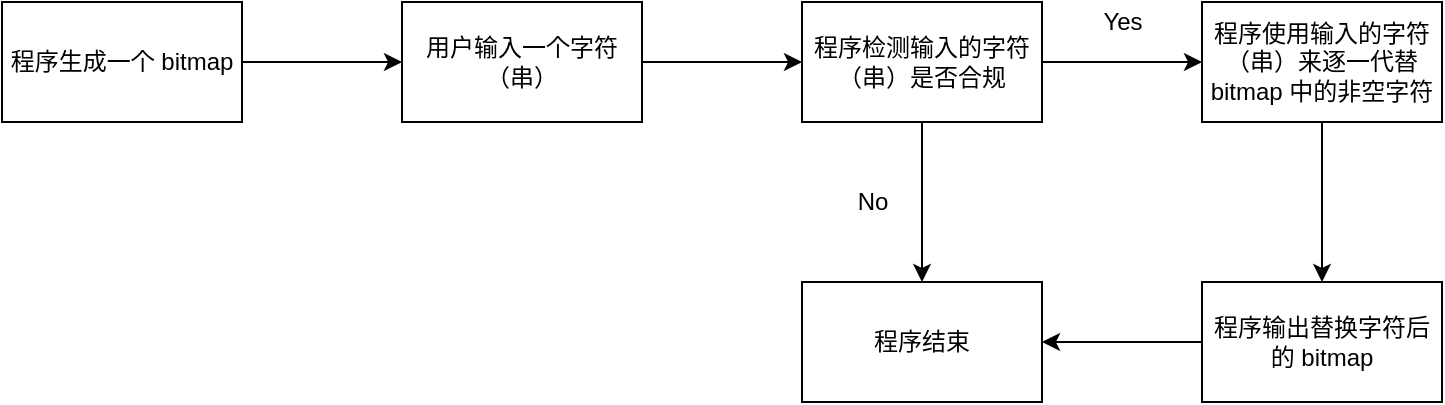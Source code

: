 <mxfile version="15.2.7" type="device"><diagram id="n2eUuNyh9jutfzPitJ0_" name="第 1 页"><mxGraphModel dx="1773" dy="522" grid="1" gridSize="10" guides="1" tooltips="1" connect="1" arrows="1" fold="1" page="1" pageScale="1" pageWidth="827" pageHeight="1169" math="0" shadow="0"><root><mxCell id="0"/><mxCell id="1" parent="0"/><mxCell id="ALmjBleSghpivanS-znV-3" value="" style="edgeStyle=orthogonalEdgeStyle;rounded=0;orthogonalLoop=1;jettySize=auto;html=1;" edge="1" parent="1" source="ALmjBleSghpivanS-znV-1" target="ALmjBleSghpivanS-znV-2"><mxGeometry relative="1" as="geometry"/></mxCell><mxCell id="ALmjBleSghpivanS-znV-1" value="程序生成一个 bitmap" style="whiteSpace=wrap;html=1;" vertex="1" parent="1"><mxGeometry x="-120" y="180" width="120" height="60" as="geometry"/></mxCell><mxCell id="ALmjBleSghpivanS-znV-5" value="" style="edgeStyle=orthogonalEdgeStyle;rounded=0;orthogonalLoop=1;jettySize=auto;html=1;" edge="1" parent="1" source="ALmjBleSghpivanS-znV-2" target="ALmjBleSghpivanS-znV-4"><mxGeometry relative="1" as="geometry"/></mxCell><mxCell id="ALmjBleSghpivanS-znV-2" value="用户输入一个字符（串）" style="whiteSpace=wrap;html=1;" vertex="1" parent="1"><mxGeometry x="80" y="180" width="120" height="60" as="geometry"/></mxCell><mxCell id="ALmjBleSghpivanS-znV-7" value="" style="edgeStyle=orthogonalEdgeStyle;rounded=0;orthogonalLoop=1;jettySize=auto;html=1;" edge="1" parent="1" source="ALmjBleSghpivanS-znV-4" target="ALmjBleSghpivanS-znV-6"><mxGeometry relative="1" as="geometry"/></mxCell><mxCell id="ALmjBleSghpivanS-znV-10" value="" style="edgeStyle=orthogonalEdgeStyle;rounded=0;orthogonalLoop=1;jettySize=auto;html=1;" edge="1" parent="1" source="ALmjBleSghpivanS-znV-4" target="ALmjBleSghpivanS-znV-9"><mxGeometry relative="1" as="geometry"/></mxCell><mxCell id="ALmjBleSghpivanS-znV-4" value="程序检测输入的字符（串）是否合规" style="whiteSpace=wrap;html=1;" vertex="1" parent="1"><mxGeometry x="280" y="180" width="120" height="60" as="geometry"/></mxCell><mxCell id="ALmjBleSghpivanS-znV-13" value="" style="edgeStyle=orthogonalEdgeStyle;rounded=0;orthogonalLoop=1;jettySize=auto;html=1;" edge="1" parent="1" source="ALmjBleSghpivanS-znV-6" target="ALmjBleSghpivanS-znV-12"><mxGeometry relative="1" as="geometry"/></mxCell><mxCell id="ALmjBleSghpivanS-znV-6" value="程序使用输入的字符（串）来逐一代替 bitmap 中的非空字符" style="whiteSpace=wrap;html=1;" vertex="1" parent="1"><mxGeometry x="480" y="180" width="120" height="60" as="geometry"/></mxCell><mxCell id="ALmjBleSghpivanS-znV-8" value="Yes" style="text;html=1;align=center;verticalAlign=middle;resizable=0;points=[];autosize=1;strokeColor=none;fillColor=none;" vertex="1" parent="1"><mxGeometry x="425" y="180" width="30" height="20" as="geometry"/></mxCell><mxCell id="ALmjBleSghpivanS-znV-9" value="程序结束" style="whiteSpace=wrap;html=1;" vertex="1" parent="1"><mxGeometry x="280" y="320" width="120" height="60" as="geometry"/></mxCell><mxCell id="ALmjBleSghpivanS-znV-11" value="No" style="text;html=1;align=center;verticalAlign=middle;resizable=0;points=[];autosize=1;strokeColor=none;fillColor=none;" vertex="1" parent="1"><mxGeometry x="300" y="270" width="30" height="20" as="geometry"/></mxCell><mxCell id="ALmjBleSghpivanS-znV-14" value="" style="edgeStyle=orthogonalEdgeStyle;rounded=0;orthogonalLoop=1;jettySize=auto;html=1;" edge="1" parent="1" source="ALmjBleSghpivanS-znV-12" target="ALmjBleSghpivanS-znV-9"><mxGeometry relative="1" as="geometry"/></mxCell><mxCell id="ALmjBleSghpivanS-znV-12" value="程序输出替换字符后的 bitmap" style="whiteSpace=wrap;html=1;" vertex="1" parent="1"><mxGeometry x="480" y="320" width="120" height="60" as="geometry"/></mxCell></root></mxGraphModel></diagram></mxfile>